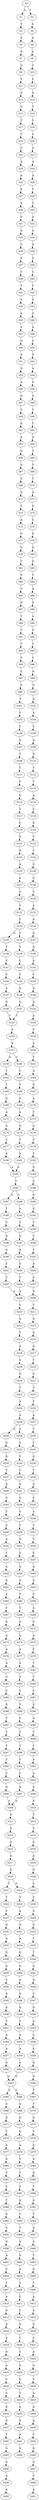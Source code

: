 strict digraph  {
	S0 -> S1 [ label = A ];
	S0 -> S2 [ label = T ];
	S1 -> S3 [ label = T ];
	S2 -> S4 [ label = A ];
	S3 -> S5 [ label = C ];
	S4 -> S6 [ label = A ];
	S5 -> S7 [ label = G ];
	S6 -> S8 [ label = A ];
	S7 -> S9 [ label = G ];
	S8 -> S10 [ label = C ];
	S9 -> S11 [ label = T ];
	S10 -> S12 [ label = C ];
	S11 -> S13 [ label = A ];
	S12 -> S14 [ label = G ];
	S13 -> S15 [ label = G ];
	S14 -> S16 [ label = T ];
	S15 -> S17 [ label = T ];
	S16 -> S18 [ label = T ];
	S17 -> S19 [ label = T ];
	S18 -> S20 [ label = C ];
	S19 -> S21 [ label = C ];
	S20 -> S22 [ label = A ];
	S21 -> S23 [ label = A ];
	S22 -> S24 [ label = A ];
	S23 -> S25 [ label = A ];
	S24 -> S26 [ label = A ];
	S25 -> S27 [ label = A ];
	S26 -> S28 [ label = T ];
	S27 -> S29 [ label = A ];
	S28 -> S30 [ label = T ];
	S29 -> S31 [ label = G ];
	S30 -> S32 [ label = A ];
	S31 -> S33 [ label = A ];
	S32 -> S34 [ label = A ];
	S33 -> S35 [ label = C ];
	S34 -> S36 [ label = A ];
	S35 -> S37 [ label = A ];
	S36 -> S38 [ label = C ];
	S37 -> S39 [ label = T ];
	S38 -> S40 [ label = C ];
	S39 -> S41 [ label = T ];
	S40 -> S42 [ label = T ];
	S41 -> S43 [ label = A ];
	S42 -> S44 [ label = G ];
	S43 -> S45 [ label = A ];
	S44 -> S46 [ label = A ];
	S45 -> S47 [ label = A ];
	S46 -> S48 [ label = A ];
	S47 -> S49 [ label = G ];
	S48 -> S50 [ label = C ];
	S49 -> S51 [ label = A ];
	S50 -> S52 [ label = G ];
	S51 -> S53 [ label = G ];
	S52 -> S54 [ label = A ];
	S53 -> S55 [ label = A ];
	S54 -> S56 [ label = G ];
	S55 -> S57 [ label = G ];
	S56 -> S58 [ label = G ];
	S57 -> S59 [ label = T ];
	S58 -> S60 [ label = T ];
	S59 -> S61 [ label = G ];
	S60 -> S62 [ label = T ];
	S61 -> S63 [ label = A ];
	S62 -> S64 [ label = G ];
	S63 -> S65 [ label = G ];
	S64 -> S66 [ label = T ];
	S65 -> S67 [ label = A ];
	S66 -> S68 [ label = T ];
	S67 -> S69 [ label = C ];
	S68 -> S70 [ label = T ];
	S69 -> S71 [ label = A ];
	S70 -> S72 [ label = A ];
	S71 -> S73 [ label = T ];
	S72 -> S74 [ label = G ];
	S73 -> S75 [ label = A ];
	S74 -> S76 [ label = C ];
	S75 -> S77 [ label = G ];
	S76 -> S78 [ label = G ];
	S77 -> S79 [ label = G ];
	S78 -> S80 [ label = G ];
	S79 -> S81 [ label = T ];
	S80 -> S82 [ label = G ];
	S81 -> S83 [ label = C ];
	S82 -> S84 [ label = T ];
	S83 -> S85 [ label = C ];
	S84 -> S86 [ label = A ];
	S85 -> S87 [ label = G ];
	S86 -> S88 [ label = G ];
	S87 -> S89 [ label = T ];
	S88 -> S90 [ label = A ];
	S89 -> S91 [ label = T ];
	S90 -> S92 [ label = G ];
	S91 -> S93 [ label = T ];
	S92 -> S94 [ label = T ];
	S93 -> S95 [ label = C ];
	S94 -> S96 [ label = C ];
	S95 -> S97 [ label = C ];
	S96 -> S98 [ label = A ];
	S97 -> S99 [ label = G ];
	S98 -> S100 [ label = G ];
	S99 -> S101 [ label = T ];
	S100 -> S102 [ label = A ];
	S101 -> S103 [ label = T ];
	S102 -> S104 [ label = A ];
	S103 -> S105 [ label = C ];
	S104 -> S106 [ label = C ];
	S105 -> S107 [ label = G ];
	S106 -> S108 [ label = A ];
	S107 -> S109 [ label = T ];
	S108 -> S110 [ label = G ];
	S109 -> S111 [ label = T ];
	S110 -> S112 [ label = T ];
	S111 -> S113 [ label = C ];
	S112 -> S114 [ label = T ];
	S113 -> S115 [ label = G ];
	S114 -> S116 [ label = A ];
	S115 -> S117 [ label = T ];
	S116 -> S118 [ label = C ];
	S117 -> S119 [ label = C ];
	S118 -> S120 [ label = G ];
	S119 -> S121 [ label = G ];
	S120 -> S122 [ label = T ];
	S121 -> S123 [ label = G ];
	S122 -> S124 [ label = C ];
	S123 -> S125 [ label = A ];
	S124 -> S126 [ label = G ];
	S125 -> S127 [ label = A ];
	S126 -> S128 [ label = G ];
	S127 -> S129 [ label = C ];
	S128 -> S130 [ label = T ];
	S129 -> S131 [ label = T ];
	S130 -> S132 [ label = A ];
	S131 -> S133 [ label = T ];
	S132 -> S134 [ label = A ];
	S133 -> S135 [ label = G ];
	S133 -> S136 [ label = C ];
	S134 -> S137 [ label = A ];
	S135 -> S138 [ label = T ];
	S136 -> S139 [ label = T ];
	S137 -> S140 [ label = G ];
	S138 -> S141 [ label = C ];
	S139 -> S142 [ label = C ];
	S140 -> S143 [ label = A ];
	S141 -> S144 [ label = C ];
	S142 -> S145 [ label = C ];
	S143 -> S146 [ label = C ];
	S144 -> S147 [ label = A ];
	S145 -> S148 [ label = A ];
	S146 -> S149 [ label = A ];
	S147 -> S150 [ label = G ];
	S148 -> S151 [ label = G ];
	S149 -> S152 [ label = A ];
	S150 -> S153 [ label = T ];
	S151 -> S153 [ label = T ];
	S152 -> S154 [ label = A ];
	S153 -> S155 [ label = A ];
	S154 -> S156 [ label = C ];
	S155 -> S157 [ label = A ];
	S156 -> S158 [ label = A ];
	S157 -> S159 [ label = G ];
	S157 -> S160 [ label = C ];
	S158 -> S161 [ label = T ];
	S159 -> S162 [ label = T ];
	S160 -> S163 [ label = T ];
	S161 -> S164 [ label = A ];
	S162 -> S165 [ label = T ];
	S163 -> S166 [ label = C ];
	S164 -> S167 [ label = G ];
	S165 -> S168 [ label = G ];
	S166 -> S169 [ label = G ];
	S167 -> S170 [ label = A ];
	S168 -> S171 [ label = A ];
	S169 -> S172 [ label = A ];
	S170 -> S173 [ label = T ];
	S171 -> S174 [ label = G ];
	S172 -> S175 [ label = G ];
	S173 -> S176 [ label = G ];
	S174 -> S177 [ label = T ];
	S175 -> S178 [ label = T ];
	S176 -> S179 [ label = T ];
	S177 -> S180 [ label = A ];
	S178 -> S181 [ label = A ];
	S179 -> S182 [ label = T ];
	S180 -> S183 [ label = A ];
	S181 -> S183 [ label = A ];
	S182 -> S184 [ label = G ];
	S183 -> S185 [ label = C ];
	S184 -> S186 [ label = A ];
	S185 -> S187 [ label = G ];
	S185 -> S188 [ label = C ];
	S186 -> S189 [ label = G ];
	S187 -> S190 [ label = T ];
	S188 -> S191 [ label = A ];
	S189 -> S192 [ label = G ];
	S190 -> S193 [ label = C ];
	S191 -> S194 [ label = C ];
	S192 -> S195 [ label = T ];
	S193 -> S196 [ label = G ];
	S194 -> S197 [ label = G ];
	S195 -> S198 [ label = T ];
	S196 -> S199 [ label = A ];
	S197 -> S200 [ label = A ];
	S198 -> S201 [ label = T ];
	S199 -> S202 [ label = C ];
	S200 -> S203 [ label = C ];
	S201 -> S204 [ label = A ];
	S202 -> S205 [ label = T ];
	S203 -> S206 [ label = T ];
	S204 -> S207 [ label = C ];
	S205 -> S208 [ label = A ];
	S206 -> S208 [ label = A ];
	S207 -> S209 [ label = G ];
	S208 -> S210 [ label = C ];
	S209 -> S211 [ label = T ];
	S210 -> S212 [ label = A ];
	S211 -> S213 [ label = A ];
	S212 -> S214 [ label = T ];
	S213 -> S215 [ label = A ];
	S214 -> S216 [ label = G ];
	S215 -> S217 [ label = G ];
	S216 -> S218 [ label = G ];
	S217 -> S219 [ label = T ];
	S218 -> S220 [ label = G ];
	S219 -> S221 [ label = G ];
	S220 -> S222 [ label = T ];
	S221 -> S223 [ label = T ];
	S222 -> S224 [ label = A ];
	S223 -> S225 [ label = T ];
	S224 -> S226 [ label = A ];
	S225 -> S227 [ label = A ];
	S226 -> S228 [ label = G ];
	S226 -> S229 [ label = C ];
	S227 -> S230 [ label = T ];
	S228 -> S231 [ label = G ];
	S229 -> S232 [ label = C ];
	S230 -> S233 [ label = C ];
	S231 -> S234 [ label = G ];
	S232 -> S235 [ label = T ];
	S233 -> S236 [ label = G ];
	S234 -> S237 [ label = T ];
	S235 -> S238 [ label = C ];
	S236 -> S239 [ label = T ];
	S237 -> S240 [ label = A ];
	S238 -> S241 [ label = A ];
	S239 -> S242 [ label = A ];
	S240 -> S243 [ label = G ];
	S241 -> S244 [ label = G ];
	S242 -> S245 [ label = G ];
	S243 -> S246 [ label = T ];
	S244 -> S247 [ label = C ];
	S245 -> S248 [ label = A ];
	S246 -> S249 [ label = C ];
	S247 -> S250 [ label = T ];
	S248 -> S251 [ label = T ];
	S249 -> S252 [ label = A ];
	S250 -> S253 [ label = G ];
	S251 -> S254 [ label = T ];
	S252 -> S255 [ label = T ];
	S253 -> S256 [ label = T ];
	S254 -> S257 [ label = C ];
	S255 -> S258 [ label = A ];
	S256 -> S259 [ label = A ];
	S257 -> S260 [ label = A ];
	S258 -> S261 [ label = G ];
	S259 -> S262 [ label = G ];
	S260 -> S263 [ label = G ];
	S261 -> S264 [ label = T ];
	S262 -> S265 [ label = T ];
	S263 -> S266 [ label = C ];
	S264 -> S267 [ label = T ];
	S265 -> S268 [ label = T ];
	S266 -> S269 [ label = A ];
	S267 -> S270 [ label = G ];
	S268 -> S271 [ label = A ];
	S269 -> S272 [ label = G ];
	S270 -> S273 [ label = A ];
	S271 -> S274 [ label = G ];
	S272 -> S275 [ label = A ];
	S273 -> S276 [ label = A ];
	S274 -> S277 [ label = A ];
	S275 -> S278 [ label = C ];
	S276 -> S279 [ label = A ];
	S277 -> S280 [ label = A ];
	S278 -> S281 [ label = T ];
	S279 -> S282 [ label = C ];
	S280 -> S283 [ label = A ];
	S281 -> S284 [ label = T ];
	S282 -> S285 [ label = C ];
	S283 -> S286 [ label = C ];
	S284 -> S287 [ label = C ];
	S285 -> S288 [ label = G ];
	S286 -> S289 [ label = T ];
	S287 -> S290 [ label = G ];
	S288 -> S291 [ label = T ];
	S289 -> S292 [ label = C ];
	S290 -> S293 [ label = A ];
	S291 -> S294 [ label = T ];
	S292 -> S295 [ label = T ];
	S293 -> S296 [ label = T ];
	S294 -> S297 [ label = T ];
	S295 -> S298 [ label = T ];
	S296 -> S299 [ label = C ];
	S297 -> S300 [ label = T ];
	S298 -> S301 [ label = T ];
	S299 -> S302 [ label = A ];
	S300 -> S303 [ label = C ];
	S301 -> S304 [ label = C ];
	S302 -> S305 [ label = A ];
	S303 -> S306 [ label = G ];
	S304 -> S307 [ label = G ];
	S305 -> S308 [ label = A ];
	S306 -> S309 [ label = A ];
	S307 -> S309 [ label = A ];
	S308 -> S310 [ label = G ];
	S309 -> S311 [ label = A ];
	S310 -> S312 [ label = T ];
	S311 -> S313 [ label = G ];
	S312 -> S314 [ label = T ];
	S313 -> S315 [ label = A ];
	S314 -> S316 [ label = G ];
	S315 -> S317 [ label = G ];
	S316 -> S318 [ label = A ];
	S317 -> S319 [ label = A ];
	S318 -> S320 [ label = G ];
	S319 -> S321 [ label = C ];
	S319 -> S322 [ label = G ];
	S320 -> S323 [ label = C ];
	S321 -> S324 [ label = T ];
	S322 -> S325 [ label = T ];
	S323 -> S326 [ label = C ];
	S324 -> S327 [ label = C ];
	S325 -> S328 [ label = A ];
	S326 -> S329 [ label = G ];
	S327 -> S330 [ label = G ];
	S328 -> S331 [ label = G ];
	S329 -> S332 [ label = G ];
	S330 -> S333 [ label = A ];
	S331 -> S334 [ label = A ];
	S332 -> S335 [ label = T ];
	S333 -> S336 [ label = G ];
	S334 -> S337 [ label = G ];
	S335 -> S338 [ label = T ];
	S336 -> S339 [ label = G ];
	S337 -> S340 [ label = G ];
	S338 -> S341 [ label = G ];
	S339 -> S342 [ label = T ];
	S340 -> S343 [ label = A ];
	S341 -> S344 [ label = A ];
	S342 -> S345 [ label = A ];
	S343 -> S346 [ label = G ];
	S344 -> S347 [ label = C ];
	S345 -> S348 [ label = G ];
	S346 -> S349 [ label = G ];
	S347 -> S350 [ label = G ];
	S348 -> S351 [ label = T ];
	S349 -> S352 [ label = T ];
	S350 -> S353 [ label = A ];
	S351 -> S354 [ label = A ];
	S352 -> S355 [ label = A ];
	S353 -> S356 [ label = C ];
	S354 -> S357 [ label = A ];
	S355 -> S358 [ label = A ];
	S356 -> S359 [ label = G ];
	S357 -> S360 [ label = A ];
	S358 -> S361 [ label = A ];
	S359 -> S362 [ label = G ];
	S360 -> S363 [ label = G ];
	S361 -> S363 [ label = G ];
	S362 -> S364 [ label = A ];
	S363 -> S365 [ label = A ];
	S363 -> S366 [ label = G ];
	S364 -> S367 [ label = T ];
	S365 -> S368 [ label = A ];
	S366 -> S369 [ label = A ];
	S367 -> S370 [ label = T ];
	S368 -> S371 [ label = G ];
	S369 -> S372 [ label = G ];
	S370 -> S373 [ label = A ];
	S371 -> S374 [ label = T ];
	S372 -> S375 [ label = G ];
	S373 -> S376 [ label = C ];
	S374 -> S377 [ label = A ];
	S375 -> S378 [ label = A ];
	S376 -> S379 [ label = G ];
	S377 -> S380 [ label = G ];
	S378 -> S381 [ label = C ];
	S379 -> S382 [ label = A ];
	S380 -> S383 [ label = T ];
	S381 -> S384 [ label = C ];
	S382 -> S385 [ label = G ];
	S383 -> S386 [ label = C ];
	S384 -> S387 [ label = C ];
	S385 -> S388 [ label = T ];
	S386 -> S389 [ label = T ];
	S387 -> S390 [ label = A ];
	S388 -> S391 [ label = A ];
	S389 -> S392 [ label = G ];
	S390 -> S393 [ label = C ];
	S391 -> S394 [ label = T ];
	S392 -> S395 [ label = T ];
	S393 -> S396 [ label = T ];
	S394 -> S397 [ label = A ];
	S395 -> S398 [ label = G ];
	S396 -> S399 [ label = A ];
	S397 -> S400 [ label = G ];
	S398 -> S401 [ label = A ];
	S399 -> S402 [ label = G ];
	S400 -> S403 [ label = T ];
	S401 -> S404 [ label = C ];
	S402 -> S405 [ label = A ];
	S403 -> S406 [ label = A ];
	S404 -> S407 [ label = T ];
	S405 -> S408 [ label = C ];
	S406 -> S409 [ label = T ];
	S407 -> S410 [ label = A ];
	S408 -> S411 [ label = C ];
	S409 -> S412 [ label = A ];
	S410 -> S413 [ label = G ];
	S411 -> S414 [ label = C ];
	S412 -> S415 [ label = A ];
	S413 -> S416 [ label = G ];
	S414 -> S417 [ label = G ];
	S415 -> S418 [ label = G ];
	S416 -> S419 [ label = A ];
	S417 -> S420 [ label = T ];
	S418 -> S421 [ label = C ];
	S419 -> S422 [ label = G ];
	S420 -> S423 [ label = C ];
	S421 -> S424 [ label = A ];
	S422 -> S425 [ label = A ];
	S423 -> S426 [ label = G ];
	S424 -> S427 [ label = G ];
	S425 -> S428 [ label = C ];
	S426 -> S429 [ label = G ];
	S427 -> S430 [ label = T ];
	S428 -> S431 [ label = C ];
	S429 -> S432 [ label = T ];
	S430 -> S433 [ label = A ];
	S431 -> S434 [ label = G ];
	S432 -> S435 [ label = A ];
	S433 -> S436 [ label = A ];
	S434 -> S437 [ label = G ];
	S435 -> S438 [ label = G ];
	S436 -> S439 [ label = A ];
	S437 -> S440 [ label = T ];
	S438 -> S441 [ label = A ];
	S439 -> S442 [ label = C ];
	S440 -> S443 [ label = A ];
	S441 -> S444 [ label = A ];
	S442 -> S445 [ label = G ];
	S443 -> S446 [ label = A ];
	S445 -> S447 [ label = G ];
	S446 -> S448 [ label = A ];
	S447 -> S449 [ label = T ];
	S448 -> S450 [ label = A ];
	S449 -> S451 [ label = A ];
}
